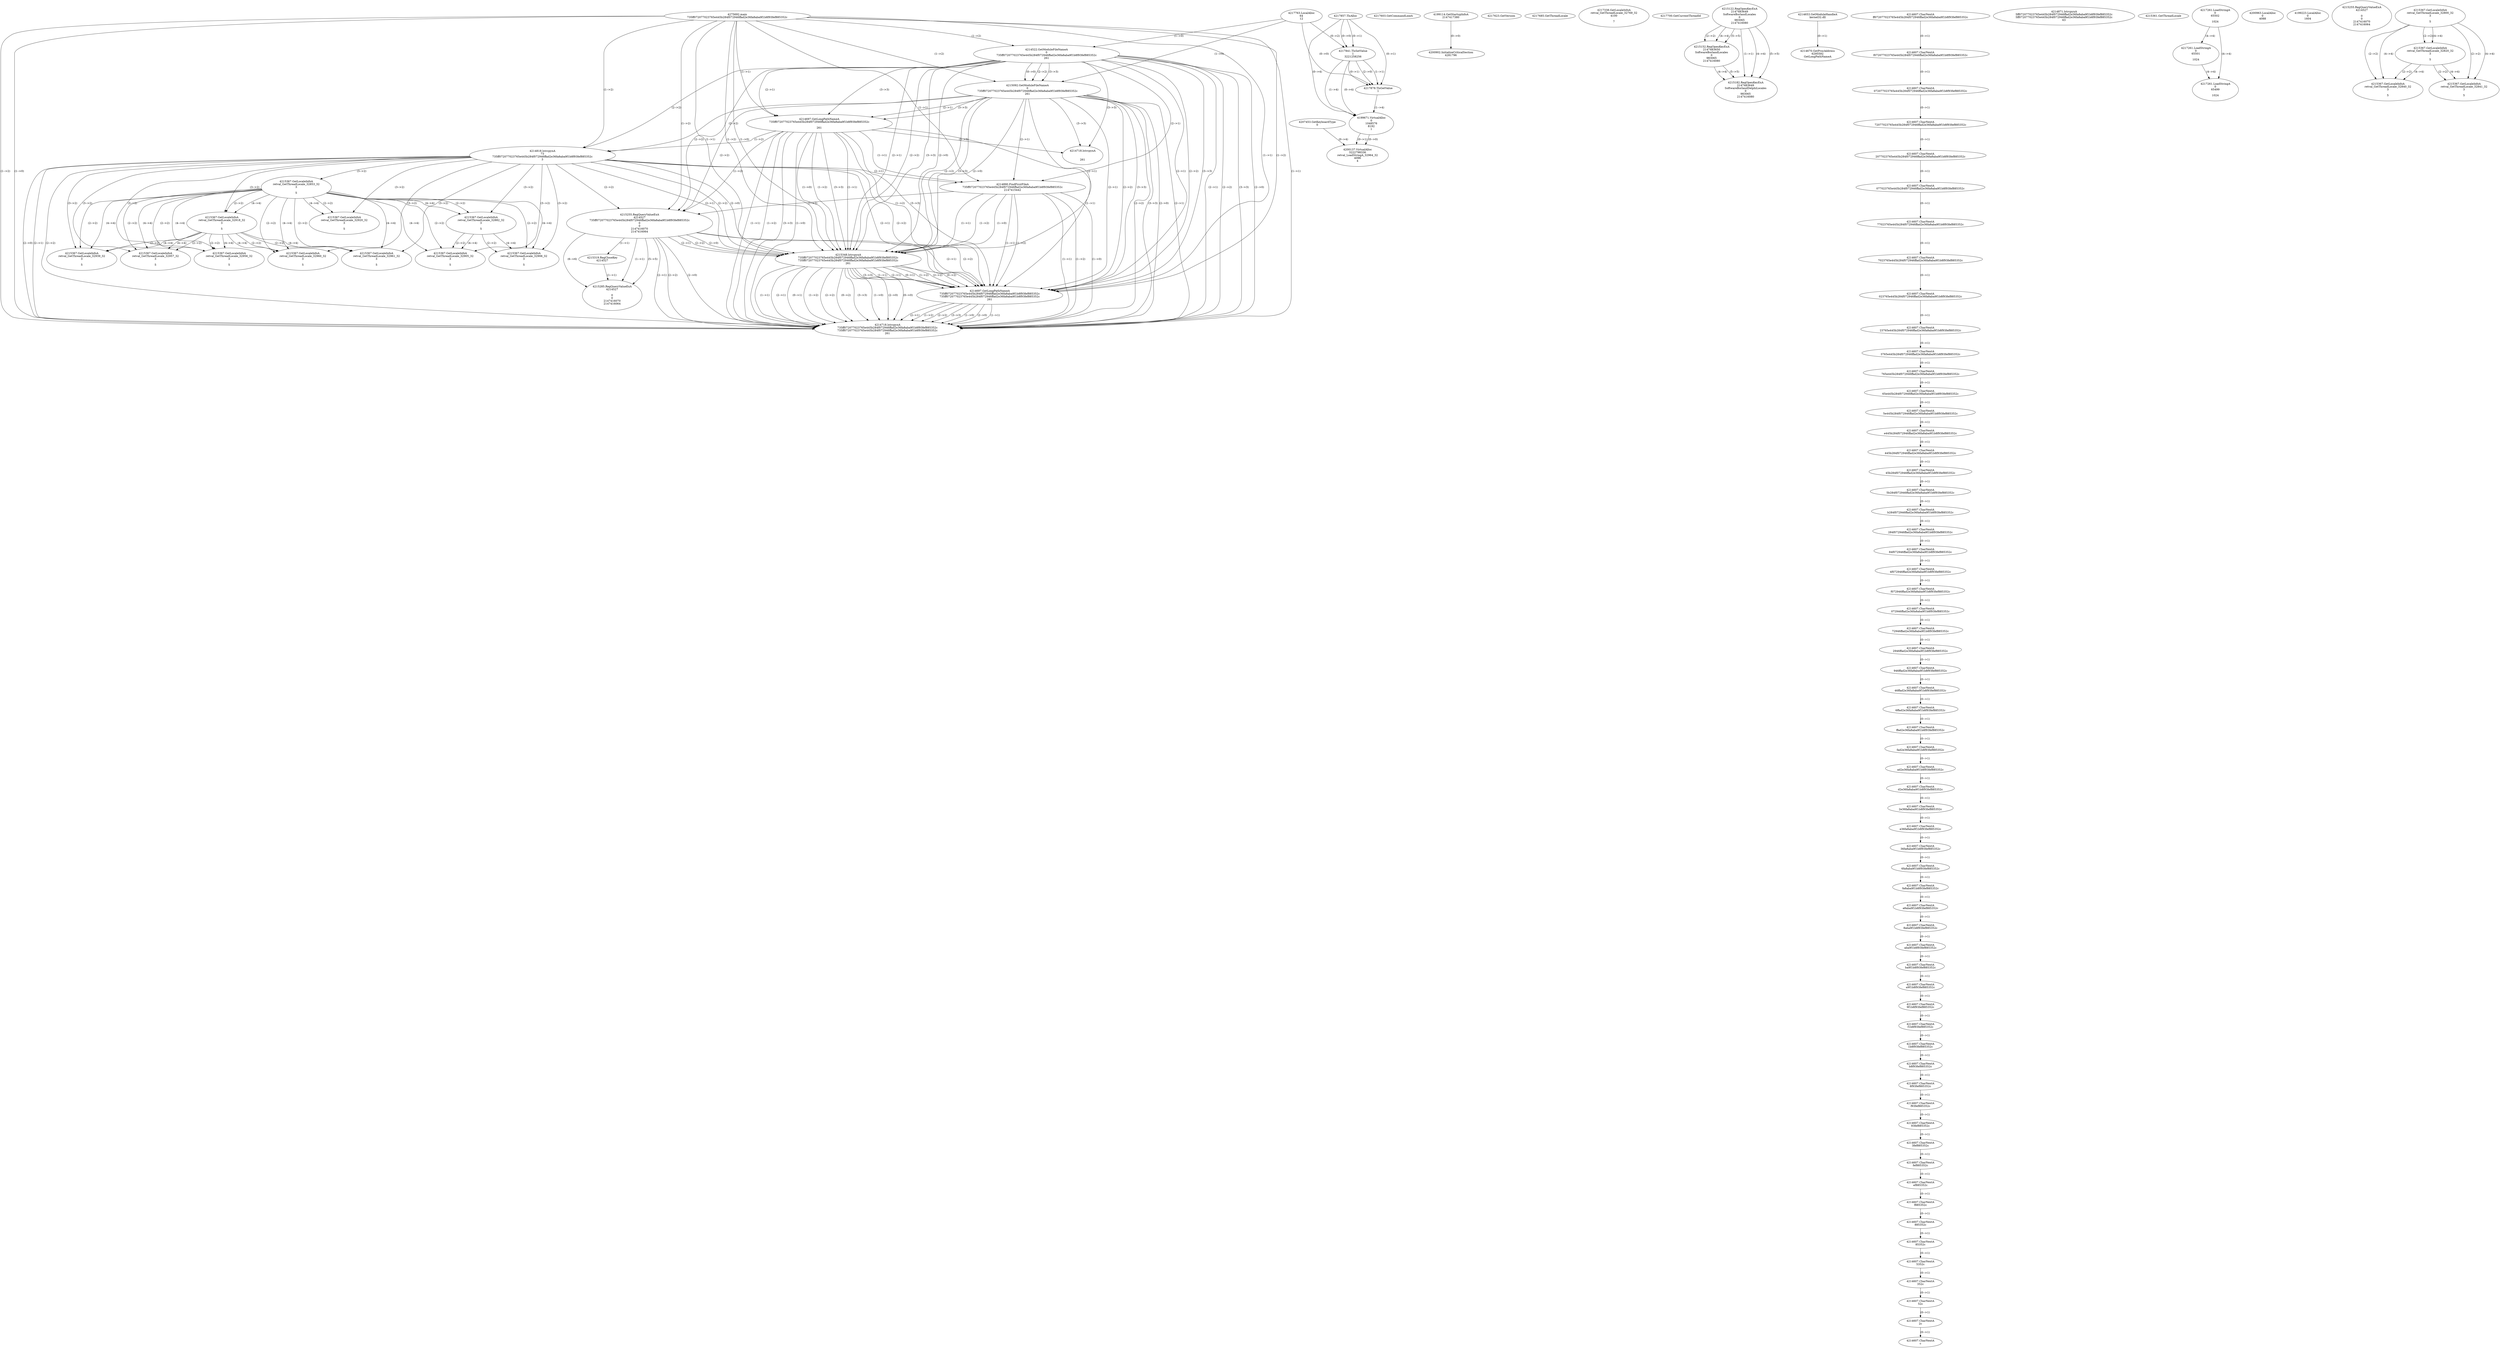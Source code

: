 // Global SCDG with merge call
digraph {
	0 [label="4275692.main
735ff072077023765e445b284f072946ffad2e36fa8aba9f1b8f93fef885352c"]
	1 [label="4217857.TlsAlloc
"]
	2 [label="4217763.LocalAlloc
64
12"]
	3 [label="4217841.TlsSetValue
1
3221258256"]
	1 -> 3 [label="(0-->1)"]
	2 -> 3 [label="(0-->2)"]
	1 -> 3 [label="(0-->0)"]
	4 [label="4217878.TlsGetValue
1"]
	1 -> 4 [label="(0-->1)"]
	3 -> 4 [label="(1-->1)"]
	3 -> 4 [label="(0-->1)"]
	2 -> 4 [label="(0-->0)"]
	3 -> 4 [label="(2-->0)"]
	5 [label="4207453.GetKeyboardType
0"]
	6 [label="4217603.GetCommandLineA
"]
	7 [label="4199114.GetStartupInfoA
2147417380"]
	8 [label="4217623.GetVersion
"]
	9 [label="4217685.GetThreadLocale
"]
	10 [label="4217338.GetLocaleInfoA
retval_GetThreadLocale_32769_32
4100

7"]
	11 [label="4217700.GetCurrentThreadId
"]
	12 [label="4214522.GetModuleFileNameA
0
735ff072077023765e445b284f072946ffad2e36fa8aba9f1b8f93fef885352c
261"]
	0 -> 12 [label="(1-->2)"]
	2 -> 12 [label="(1-->0)"]
	13 [label="4215092.GetModuleFileNameA
0
735ff072077023765e445b284f072946ffad2e36fa8aba9f1b8f93fef885352c
261"]
	0 -> 13 [label="(1-->2)"]
	12 -> 13 [label="(2-->2)"]
	12 -> 13 [label="(3-->3)"]
	2 -> 13 [label="(1-->0)"]
	12 -> 13 [label="(0-->0)"]
	14 [label="4215122.RegOpenKeyExA
2147483649
Software\Borland\Locales
0
983065
2147416080"]
	15 [label="4214653.GetModuleHandleA
kernel32.dll"]
	16 [label="4214670.GetProcAddress
6295592
GetLongPathNameA"]
	15 -> 16 [label="(0-->1)"]
	17 [label="4214697.GetLongPathNameA
735ff072077023765e445b284f072946ffad2e36fa8aba9f1b8f93fef885352c

261"]
	0 -> 17 [label="(1-->1)"]
	12 -> 17 [label="(2-->1)"]
	13 -> 17 [label="(2-->1)"]
	12 -> 17 [label="(3-->3)"]
	13 -> 17 [label="(3-->3)"]
	18 [label="4214818.lstrcpynA
73
735ff072077023765e445b284f072946ffad2e36fa8aba9f1b8f93fef885352c
3"]
	0 -> 18 [label="(1-->2)"]
	12 -> 18 [label="(2-->2)"]
	13 -> 18 [label="(2-->2)"]
	17 -> 18 [label="(1-->2)"]
	19 [label="4214607.CharNextA
ff072077023765e445b284f072946ffad2e36fa8aba9f1b8f93fef885352c"]
	20 [label="4214607.CharNextA
f072077023765e445b284f072946ffad2e36fa8aba9f1b8f93fef885352c"]
	19 -> 20 [label="(0-->1)"]
	21 [label="4214607.CharNextA
072077023765e445b284f072946ffad2e36fa8aba9f1b8f93fef885352c"]
	20 -> 21 [label="(0-->1)"]
	22 [label="4214607.CharNextA
72077023765e445b284f072946ffad2e36fa8aba9f1b8f93fef885352c"]
	21 -> 22 [label="(0-->1)"]
	23 [label="4214607.CharNextA
2077023765e445b284f072946ffad2e36fa8aba9f1b8f93fef885352c"]
	22 -> 23 [label="(0-->1)"]
	24 [label="4214607.CharNextA
077023765e445b284f072946ffad2e36fa8aba9f1b8f93fef885352c"]
	23 -> 24 [label="(0-->1)"]
	25 [label="4214607.CharNextA
77023765e445b284f072946ffad2e36fa8aba9f1b8f93fef885352c"]
	24 -> 25 [label="(0-->1)"]
	26 [label="4214607.CharNextA
7023765e445b284f072946ffad2e36fa8aba9f1b8f93fef885352c"]
	25 -> 26 [label="(0-->1)"]
	27 [label="4214607.CharNextA
023765e445b284f072946ffad2e36fa8aba9f1b8f93fef885352c"]
	26 -> 27 [label="(0-->1)"]
	28 [label="4214607.CharNextA
23765e445b284f072946ffad2e36fa8aba9f1b8f93fef885352c"]
	27 -> 28 [label="(0-->1)"]
	29 [label="4214607.CharNextA
3765e445b284f072946ffad2e36fa8aba9f1b8f93fef885352c"]
	28 -> 29 [label="(0-->1)"]
	30 [label="4214607.CharNextA
765e445b284f072946ffad2e36fa8aba9f1b8f93fef885352c"]
	29 -> 30 [label="(0-->1)"]
	31 [label="4214607.CharNextA
65e445b284f072946ffad2e36fa8aba9f1b8f93fef885352c"]
	30 -> 31 [label="(0-->1)"]
	32 [label="4214607.CharNextA
5e445b284f072946ffad2e36fa8aba9f1b8f93fef885352c"]
	31 -> 32 [label="(0-->1)"]
	33 [label="4214607.CharNextA
e445b284f072946ffad2e36fa8aba9f1b8f93fef885352c"]
	32 -> 33 [label="(0-->1)"]
	34 [label="4214607.CharNextA
445b284f072946ffad2e36fa8aba9f1b8f93fef885352c"]
	33 -> 34 [label="(0-->1)"]
	35 [label="4214607.CharNextA
45b284f072946ffad2e36fa8aba9f1b8f93fef885352c"]
	34 -> 35 [label="(0-->1)"]
	36 [label="4214607.CharNextA
5b284f072946ffad2e36fa8aba9f1b8f93fef885352c"]
	35 -> 36 [label="(0-->1)"]
	37 [label="4214607.CharNextA
b284f072946ffad2e36fa8aba9f1b8f93fef885352c"]
	36 -> 37 [label="(0-->1)"]
	38 [label="4214607.CharNextA
284f072946ffad2e36fa8aba9f1b8f93fef885352c"]
	37 -> 38 [label="(0-->1)"]
	39 [label="4214607.CharNextA
84f072946ffad2e36fa8aba9f1b8f93fef885352c"]
	38 -> 39 [label="(0-->1)"]
	40 [label="4214607.CharNextA
4f072946ffad2e36fa8aba9f1b8f93fef885352c"]
	39 -> 40 [label="(0-->1)"]
	41 [label="4214607.CharNextA
f072946ffad2e36fa8aba9f1b8f93fef885352c"]
	40 -> 41 [label="(0-->1)"]
	42 [label="4214607.CharNextA
072946ffad2e36fa8aba9f1b8f93fef885352c"]
	41 -> 42 [label="(0-->1)"]
	43 [label="4214607.CharNextA
72946ffad2e36fa8aba9f1b8f93fef885352c"]
	42 -> 43 [label="(0-->1)"]
	44 [label="4214607.CharNextA
2946ffad2e36fa8aba9f1b8f93fef885352c"]
	43 -> 44 [label="(0-->1)"]
	45 [label="4214607.CharNextA
946ffad2e36fa8aba9f1b8f93fef885352c"]
	44 -> 45 [label="(0-->1)"]
	46 [label="4214607.CharNextA
46ffad2e36fa8aba9f1b8f93fef885352c"]
	45 -> 46 [label="(0-->1)"]
	47 [label="4214607.CharNextA
6ffad2e36fa8aba9f1b8f93fef885352c"]
	46 -> 47 [label="(0-->1)"]
	48 [label="4214607.CharNextA
ffad2e36fa8aba9f1b8f93fef885352c"]
	47 -> 48 [label="(0-->1)"]
	49 [label="4214607.CharNextA
fad2e36fa8aba9f1b8f93fef885352c"]
	48 -> 49 [label="(0-->1)"]
	50 [label="4214607.CharNextA
ad2e36fa8aba9f1b8f93fef885352c"]
	49 -> 50 [label="(0-->1)"]
	51 [label="4214607.CharNextA
d2e36fa8aba9f1b8f93fef885352c"]
	50 -> 51 [label="(0-->1)"]
	52 [label="4214607.CharNextA
2e36fa8aba9f1b8f93fef885352c"]
	51 -> 52 [label="(0-->1)"]
	53 [label="4214607.CharNextA
e36fa8aba9f1b8f93fef885352c"]
	52 -> 53 [label="(0-->1)"]
	54 [label="4214607.CharNextA
36fa8aba9f1b8f93fef885352c"]
	53 -> 54 [label="(0-->1)"]
	55 [label="4214607.CharNextA
6fa8aba9f1b8f93fef885352c"]
	54 -> 55 [label="(0-->1)"]
	56 [label="4214607.CharNextA
fa8aba9f1b8f93fef885352c"]
	55 -> 56 [label="(0-->1)"]
	57 [label="4214607.CharNextA
a8aba9f1b8f93fef885352c"]
	56 -> 57 [label="(0-->1)"]
	58 [label="4214607.CharNextA
8aba9f1b8f93fef885352c"]
	57 -> 58 [label="(0-->1)"]
	59 [label="4214607.CharNextA
aba9f1b8f93fef885352c"]
	58 -> 59 [label="(0-->1)"]
	60 [label="4214607.CharNextA
ba9f1b8f93fef885352c"]
	59 -> 60 [label="(0-->1)"]
	61 [label="4214607.CharNextA
a9f1b8f93fef885352c"]
	60 -> 61 [label="(0-->1)"]
	62 [label="4214607.CharNextA
9f1b8f93fef885352c"]
	61 -> 62 [label="(0-->1)"]
	63 [label="4214607.CharNextA
f1b8f93fef885352c"]
	62 -> 63 [label="(0-->1)"]
	64 [label="4214607.CharNextA
1b8f93fef885352c"]
	63 -> 64 [label="(0-->1)"]
	65 [label="4214607.CharNextA
b8f93fef885352c"]
	64 -> 65 [label="(0-->1)"]
	66 [label="4214607.CharNextA
8f93fef885352c"]
	65 -> 66 [label="(0-->1)"]
	67 [label="4214607.CharNextA
f93fef885352c"]
	66 -> 67 [label="(0-->1)"]
	68 [label="4214607.CharNextA
93fef885352c"]
	67 -> 68 [label="(0-->1)"]
	69 [label="4214607.CharNextA
3fef885352c"]
	68 -> 69 [label="(0-->1)"]
	70 [label="4214607.CharNextA
fef885352c"]
	69 -> 70 [label="(0-->1)"]
	71 [label="4214607.CharNextA
ef885352c"]
	70 -> 71 [label="(0-->1)"]
	72 [label="4214607.CharNextA
f885352c"]
	71 -> 72 [label="(0-->1)"]
	73 [label="4214607.CharNextA
885352c"]
	72 -> 73 [label="(0-->1)"]
	74 [label="4214607.CharNextA
85352c"]
	73 -> 74 [label="(0-->1)"]
	75 [label="4214607.CharNextA
5352c"]
	74 -> 75 [label="(0-->1)"]
	76 [label="4214607.CharNextA
352c"]
	75 -> 76 [label="(0-->1)"]
	77 [label="4214607.CharNextA
52c"]
	76 -> 77 [label="(0-->1)"]
	78 [label="4214607.CharNextA
2c"]
	77 -> 78 [label="(0-->1)"]
	79 [label="4214607.CharNextA
c"]
	78 -> 79 [label="(0-->1)"]
	80 [label="4214871.lstrcpynA
5ff072077023765e445b284f072946ffad2e36fa8aba9f1b8f93fef885352c
5ff072077023765e445b284f072946ffad2e36fa8aba9f1b8f93fef885352c
63"]
	81 [label="4214890.FindFirstFileA
735ff072077023765e445b284f072946ffad2e36fa8aba9f1b8f93fef885352c
2147415442"]
	0 -> 81 [label="(1-->1)"]
	12 -> 81 [label="(2-->1)"]
	13 -> 81 [label="(2-->1)"]
	17 -> 81 [label="(1-->1)"]
	18 -> 81 [label="(2-->1)"]
	82 [label="4215255.RegQueryValueExA
4214527
735ff072077023765e445b284f072946ffad2e36fa8aba9f1b8f93fef885352c
0
0
2147416070
2147416064"]
	0 -> 82 [label="(1-->2)"]
	12 -> 82 [label="(2-->2)"]
	13 -> 82 [label="(2-->2)"]
	17 -> 82 [label="(1-->2)"]
	18 -> 82 [label="(2-->2)"]
	81 -> 82 [label="(1-->2)"]
	83 [label="4215319.RegCloseKey
4214527"]
	82 -> 83 [label="(1-->1)"]
	84 [label="4215348.lstrcpynA
735ff072077023765e445b284f072946ffad2e36fa8aba9f1b8f93fef885352c
735ff072077023765e445b284f072946ffad2e36fa8aba9f1b8f93fef885352c
261"]
	0 -> 84 [label="(1-->1)"]
	12 -> 84 [label="(2-->1)"]
	13 -> 84 [label="(2-->1)"]
	17 -> 84 [label="(1-->1)"]
	18 -> 84 [label="(2-->1)"]
	81 -> 84 [label="(1-->1)"]
	82 -> 84 [label="(2-->1)"]
	0 -> 84 [label="(1-->2)"]
	12 -> 84 [label="(2-->2)"]
	13 -> 84 [label="(2-->2)"]
	17 -> 84 [label="(1-->2)"]
	18 -> 84 [label="(2-->2)"]
	81 -> 84 [label="(1-->2)"]
	82 -> 84 [label="(2-->2)"]
	12 -> 84 [label="(3-->3)"]
	13 -> 84 [label="(3-->3)"]
	17 -> 84 [label="(3-->3)"]
	0 -> 84 [label="(1-->0)"]
	12 -> 84 [label="(2-->0)"]
	13 -> 84 [label="(2-->0)"]
	17 -> 84 [label="(1-->0)"]
	18 -> 84 [label="(2-->0)"]
	81 -> 84 [label="(1-->0)"]
	82 -> 84 [label="(2-->0)"]
	85 [label="4215361.GetThreadLocale
"]
	86 [label="4215367.GetLocaleInfoA
retval_GetThreadLocale_32853_32
3

5"]
	18 -> 86 [label="(3-->2)"]
	87 [label="4217261.LoadStringA
0
65502

1024"]
	88 [label="4214697.GetLongPathNameA
735ff072077023765e445b284f072946ffad2e36fa8aba9f1b8f93fef885352c
735ff072077023765e445b284f072946ffad2e36fa8aba9f1b8f93fef885352c
261"]
	0 -> 88 [label="(1-->1)"]
	12 -> 88 [label="(2-->1)"]
	13 -> 88 [label="(2-->1)"]
	17 -> 88 [label="(1-->1)"]
	18 -> 88 [label="(2-->1)"]
	81 -> 88 [label="(1-->1)"]
	82 -> 88 [label="(2-->1)"]
	84 -> 88 [label="(1-->1)"]
	84 -> 88 [label="(2-->1)"]
	84 -> 88 [label="(0-->1)"]
	0 -> 88 [label="(1-->2)"]
	12 -> 88 [label="(2-->2)"]
	13 -> 88 [label="(2-->2)"]
	17 -> 88 [label="(1-->2)"]
	18 -> 88 [label="(2-->2)"]
	81 -> 88 [label="(1-->2)"]
	82 -> 88 [label="(2-->2)"]
	84 -> 88 [label="(1-->2)"]
	84 -> 88 [label="(2-->2)"]
	84 -> 88 [label="(0-->2)"]
	12 -> 88 [label="(3-->3)"]
	13 -> 88 [label="(3-->3)"]
	17 -> 88 [label="(3-->3)"]
	84 -> 88 [label="(3-->3)"]
	89 [label="4215367.GetLocaleInfoA
retval_GetThreadLocale_32918_32
3

5"]
	18 -> 89 [label="(3-->2)"]
	86 -> 89 [label="(2-->2)"]
	86 -> 89 [label="(4-->4)"]
	90 [label="4217261.LoadStringA
0
65501

1024"]
	87 -> 90 [label="(4-->4)"]
	91 [label="4215152.RegOpenKeyExA
2147483650
Software\Borland\Locales
0
983065
2147416080"]
	14 -> 91 [label="(2-->2)"]
	14 -> 91 [label="(4-->4)"]
	14 -> 91 [label="(5-->5)"]
	92 [label="4214718.lstrcpynA
735ff072077023765e445b284f072946ffad2e36fa8aba9f1b8f93fef885352c
735ff072077023765e445b284f072946ffad2e36fa8aba9f1b8f93fef885352c
261"]
	0 -> 92 [label="(1-->1)"]
	12 -> 92 [label="(2-->1)"]
	13 -> 92 [label="(2-->1)"]
	17 -> 92 [label="(1-->1)"]
	18 -> 92 [label="(2-->1)"]
	81 -> 92 [label="(1-->1)"]
	82 -> 92 [label="(2-->1)"]
	84 -> 92 [label="(1-->1)"]
	84 -> 92 [label="(2-->1)"]
	84 -> 92 [label="(0-->1)"]
	88 -> 92 [label="(1-->1)"]
	88 -> 92 [label="(2-->1)"]
	0 -> 92 [label="(1-->2)"]
	12 -> 92 [label="(2-->2)"]
	13 -> 92 [label="(2-->2)"]
	17 -> 92 [label="(1-->2)"]
	18 -> 92 [label="(2-->2)"]
	81 -> 92 [label="(1-->2)"]
	82 -> 92 [label="(2-->2)"]
	84 -> 92 [label="(1-->2)"]
	84 -> 92 [label="(2-->2)"]
	84 -> 92 [label="(0-->2)"]
	88 -> 92 [label="(1-->2)"]
	88 -> 92 [label="(2-->2)"]
	12 -> 92 [label="(3-->3)"]
	13 -> 92 [label="(3-->3)"]
	17 -> 92 [label="(3-->3)"]
	84 -> 92 [label="(3-->3)"]
	88 -> 92 [label="(3-->3)"]
	0 -> 92 [label="(1-->0)"]
	12 -> 92 [label="(2-->0)"]
	13 -> 92 [label="(2-->0)"]
	17 -> 92 [label="(1-->0)"]
	18 -> 92 [label="(2-->0)"]
	81 -> 92 [label="(1-->0)"]
	82 -> 92 [label="(2-->0)"]
	84 -> 92 [label="(1-->0)"]
	84 -> 92 [label="(2-->0)"]
	84 -> 92 [label="(0-->0)"]
	88 -> 92 [label="(1-->0)"]
	88 -> 92 [label="(2-->0)"]
	93 [label="4215285.RegQueryValueExA
4214527

0
0
2147416070
2147416064"]
	82 -> 93 [label="(1-->1)"]
	83 -> 93 [label="(1-->1)"]
	82 -> 93 [label="(5-->5)"]
	82 -> 93 [label="(6-->6)"]
	94 [label="4215367.GetLocaleInfoA
retval_GetThreadLocale_32956_32
3

5"]
	18 -> 94 [label="(3-->2)"]
	86 -> 94 [label="(2-->2)"]
	89 -> 94 [label="(2-->2)"]
	86 -> 94 [label="(4-->4)"]
	89 -> 94 [label="(4-->4)"]
	95 [label="4217261.LoadStringA
0
65499

1024"]
	87 -> 95 [label="(4-->4)"]
	90 -> 95 [label="(4-->4)"]
	96 [label="4200902.InitializeCriticalSection
4281796"]
	7 -> 96 [label="(0-->0)"]
	97 [label="4200963.LocalAlloc
0
4088"]
	98 [label="4199671.VirtualAlloc
0
1048576
8192
1"]
	1 -> 98 [label="(0-->4)"]
	3 -> 98 [label="(1-->4)"]
	3 -> 98 [label="(0-->4)"]
	4 -> 98 [label="(1-->4)"]
	99 [label="4199223.LocalAlloc
0
1604"]
	100 [label="4200137.VirtualAlloc
3222798336
retval_LoadStringA_32964_32
4096
4"]
	98 -> 100 [label="(0-->1)"]
	5 -> 100 [label="(0-->4)"]
	98 -> 100 [label="(0-->0)"]
	101 [label="4214718.lstrcpynA


261"]
	12 -> 101 [label="(3-->3)"]
	13 -> 101 [label="(3-->3)"]
	17 -> 101 [label="(3-->3)"]
	102 [label="4215255.RegQueryValueExA
4214527

0
0
2147416070
2147416064"]
	103 [label="4215367.GetLocaleInfoA
retval_GetThreadLocale_32800_32
3

5"]
	104 [label="4215367.GetLocaleInfoA
retval_GetThreadLocale_32820_32
3

5"]
	103 -> 104 [label="(2-->2)"]
	103 -> 104 [label="(4-->4)"]
	105 [label="4215367.GetLocaleInfoA
retval_GetThreadLocale_32840_32
3

5"]
	103 -> 105 [label="(2-->2)"]
	104 -> 105 [label="(2-->2)"]
	103 -> 105 [label="(4-->4)"]
	104 -> 105 [label="(4-->4)"]
	106 [label="4215367.GetLocaleInfoA
retval_GetThreadLocale_32841_32
3

5"]
	103 -> 106 [label="(2-->2)"]
	104 -> 106 [label="(2-->2)"]
	103 -> 106 [label="(4-->4)"]
	104 -> 106 [label="(4-->4)"]
	107 [label="4215367.GetLocaleInfoA
retval_GetThreadLocale_32882_32
3

5"]
	18 -> 107 [label="(3-->2)"]
	86 -> 107 [label="(2-->2)"]
	86 -> 107 [label="(4-->4)"]
	108 [label="4215182.RegOpenKeyExA
2147483649
Software\Borland\Delphi\Locales
0
983065
2147416080"]
	14 -> 108 [label="(1-->1)"]
	14 -> 108 [label="(4-->4)"]
	91 -> 108 [label="(4-->4)"]
	14 -> 108 [label="(5-->5)"]
	91 -> 108 [label="(5-->5)"]
	109 [label="4215367.GetLocaleInfoA
retval_GetThreadLocale_32905_32
3

5"]
	18 -> 109 [label="(3-->2)"]
	86 -> 109 [label="(2-->2)"]
	107 -> 109 [label="(2-->2)"]
	86 -> 109 [label="(4-->4)"]
	107 -> 109 [label="(4-->4)"]
	110 [label="4215367.GetLocaleInfoA
retval_GetThreadLocale_32906_32
3

5"]
	18 -> 110 [label="(3-->2)"]
	86 -> 110 [label="(2-->2)"]
	107 -> 110 [label="(2-->2)"]
	86 -> 110 [label="(4-->4)"]
	107 -> 110 [label="(4-->4)"]
	111 [label="4215367.GetLocaleInfoA
retval_GetThreadLocale_32920_32
3

5"]
	18 -> 111 [label="(3-->2)"]
	86 -> 111 [label="(2-->2)"]
	86 -> 111 [label="(4-->4)"]
	112 [label="4215367.GetLocaleInfoA
retval_GetThreadLocale_32939_32
3

5"]
	18 -> 112 [label="(3-->2)"]
	86 -> 112 [label="(2-->2)"]
	89 -> 112 [label="(2-->2)"]
	86 -> 112 [label="(4-->4)"]
	89 -> 112 [label="(4-->4)"]
	113 [label="4215367.GetLocaleInfoA
retval_GetThreadLocale_32957_32
3

5"]
	18 -> 113 [label="(3-->2)"]
	86 -> 113 [label="(2-->2)"]
	89 -> 113 [label="(2-->2)"]
	86 -> 113 [label="(4-->4)"]
	89 -> 113 [label="(4-->4)"]
	114 [label="4215367.GetLocaleInfoA
retval_GetThreadLocale_32960_32
3

5"]
	18 -> 114 [label="(3-->2)"]
	86 -> 114 [label="(2-->2)"]
	89 -> 114 [label="(2-->2)"]
	86 -> 114 [label="(4-->4)"]
	89 -> 114 [label="(4-->4)"]
	115 [label="4215367.GetLocaleInfoA
retval_GetThreadLocale_32961_32
3

5"]
	18 -> 115 [label="(3-->2)"]
	86 -> 115 [label="(2-->2)"]
	89 -> 115 [label="(2-->2)"]
	86 -> 115 [label="(4-->4)"]
	89 -> 115 [label="(4-->4)"]
}
